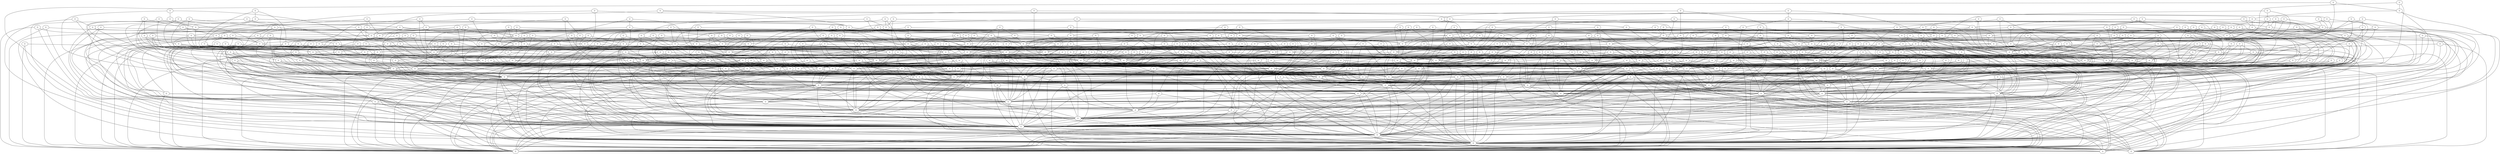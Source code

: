 graph {
    0 [ label = "()" ]
    1 [ label = "()" ]
    2 [ label = "()" ]
    3 [ label = "()" ]
    4 [ label = "()" ]
    5 [ label = "()" ]
    6 [ label = "()" ]
    7 [ label = "()" ]
    8 [ label = "()" ]
    9 [ label = "()" ]
    10 [ label = "()" ]
    11 [ label = "()" ]
    12 [ label = "()" ]
    13 [ label = "()" ]
    14 [ label = "()" ]
    15 [ label = "()" ]
    16 [ label = "()" ]
    17 [ label = "()" ]
    18 [ label = "()" ]
    19 [ label = "()" ]
    20 [ label = "()" ]
    21 [ label = "()" ]
    22 [ label = "()" ]
    23 [ label = "()" ]
    24 [ label = "()" ]
    25 [ label = "()" ]
    26 [ label = "()" ]
    27 [ label = "()" ]
    28 [ label = "()" ]
    29 [ label = "()" ]
    30 [ label = "()" ]
    31 [ label = "()" ]
    32 [ label = "()" ]
    33 [ label = "()" ]
    34 [ label = "()" ]
    35 [ label = "()" ]
    36 [ label = "()" ]
    37 [ label = "()" ]
    38 [ label = "()" ]
    39 [ label = "()" ]
    40 [ label = "()" ]
    41 [ label = "()" ]
    42 [ label = "()" ]
    43 [ label = "()" ]
    44 [ label = "()" ]
    45 [ label = "()" ]
    46 [ label = "()" ]
    47 [ label = "()" ]
    48 [ label = "()" ]
    49 [ label = "()" ]
    50 [ label = "()" ]
    51 [ label = "()" ]
    52 [ label = "()" ]
    53 [ label = "()" ]
    54 [ label = "()" ]
    55 [ label = "()" ]
    56 [ label = "()" ]
    57 [ label = "()" ]
    58 [ label = "()" ]
    59 [ label = "()" ]
    60 [ label = "()" ]
    61 [ label = "()" ]
    62 [ label = "()" ]
    63 [ label = "()" ]
    64 [ label = "()" ]
    65 [ label = "()" ]
    66 [ label = "()" ]
    67 [ label = "()" ]
    68 [ label = "()" ]
    69 [ label = "()" ]
    70 [ label = "()" ]
    71 [ label = "()" ]
    72 [ label = "()" ]
    73 [ label = "()" ]
    74 [ label = "()" ]
    75 [ label = "()" ]
    76 [ label = "()" ]
    77 [ label = "()" ]
    78 [ label = "()" ]
    79 [ label = "()" ]
    80 [ label = "()" ]
    81 [ label = "()" ]
    82 [ label = "()" ]
    83 [ label = "()" ]
    84 [ label = "()" ]
    85 [ label = "()" ]
    86 [ label = "()" ]
    87 [ label = "()" ]
    88 [ label = "()" ]
    89 [ label = "()" ]
    90 [ label = "()" ]
    91 [ label = "()" ]
    92 [ label = "()" ]
    93 [ label = "()" ]
    94 [ label = "()" ]
    95 [ label = "()" ]
    96 [ label = "()" ]
    97 [ label = "()" ]
    98 [ label = "()" ]
    99 [ label = "()" ]
    100 [ label = "()" ]
    101 [ label = "()" ]
    102 [ label = "()" ]
    103 [ label = "()" ]
    104 [ label = "()" ]
    105 [ label = "()" ]
    106 [ label = "()" ]
    107 [ label = "()" ]
    108 [ label = "()" ]
    109 [ label = "()" ]
    110 [ label = "()" ]
    111 [ label = "()" ]
    112 [ label = "()" ]
    113 [ label = "()" ]
    114 [ label = "()" ]
    115 [ label = "()" ]
    116 [ label = "()" ]
    117 [ label = "()" ]
    118 [ label = "()" ]
    119 [ label = "()" ]
    120 [ label = "()" ]
    121 [ label = "()" ]
    122 [ label = "()" ]
    123 [ label = "()" ]
    124 [ label = "()" ]
    125 [ label = "()" ]
    126 [ label = "()" ]
    127 [ label = "()" ]
    128 [ label = "()" ]
    129 [ label = "()" ]
    130 [ label = "()" ]
    131 [ label = "()" ]
    132 [ label = "()" ]
    133 [ label = "()" ]
    134 [ label = "()" ]
    135 [ label = "()" ]
    136 [ label = "()" ]
    137 [ label = "()" ]
    138 [ label = "()" ]
    139 [ label = "()" ]
    140 [ label = "()" ]
    141 [ label = "()" ]
    142 [ label = "()" ]
    143 [ label = "()" ]
    144 [ label = "()" ]
    145 [ label = "()" ]
    146 [ label = "()" ]
    147 [ label = "()" ]
    148 [ label = "()" ]
    149 [ label = "()" ]
    150 [ label = "()" ]
    151 [ label = "()" ]
    152 [ label = "()" ]
    153 [ label = "()" ]
    154 [ label = "()" ]
    155 [ label = "()" ]
    156 [ label = "()" ]
    157 [ label = "()" ]
    158 [ label = "()" ]
    159 [ label = "()" ]
    160 [ label = "()" ]
    161 [ label = "()" ]
    162 [ label = "()" ]
    163 [ label = "()" ]
    164 [ label = "()" ]
    165 [ label = "()" ]
    166 [ label = "()" ]
    167 [ label = "()" ]
    168 [ label = "()" ]
    169 [ label = "()" ]
    170 [ label = "()" ]
    171 [ label = "()" ]
    172 [ label = "()" ]
    173 [ label = "()" ]
    174 [ label = "()" ]
    175 [ label = "()" ]
    176 [ label = "()" ]
    177 [ label = "()" ]
    178 [ label = "()" ]
    179 [ label = "()" ]
    180 [ label = "()" ]
    181 [ label = "()" ]
    182 [ label = "()" ]
    183 [ label = "()" ]
    184 [ label = "()" ]
    185 [ label = "()" ]
    186 [ label = "()" ]
    187 [ label = "()" ]
    188 [ label = "()" ]
    189 [ label = "()" ]
    190 [ label = "()" ]
    191 [ label = "()" ]
    192 [ label = "()" ]
    193 [ label = "()" ]
    194 [ label = "()" ]
    195 [ label = "()" ]
    196 [ label = "()" ]
    197 [ label = "()" ]
    198 [ label = "()" ]
    199 [ label = "()" ]
    200 [ label = "()" ]
    201 [ label = "()" ]
    202 [ label = "()" ]
    203 [ label = "()" ]
    204 [ label = "()" ]
    205 [ label = "()" ]
    206 [ label = "()" ]
    207 [ label = "()" ]
    208 [ label = "()" ]
    209 [ label = "()" ]
    210 [ label = "()" ]
    211 [ label = "()" ]
    212 [ label = "()" ]
    213 [ label = "()" ]
    214 [ label = "()" ]
    215 [ label = "()" ]
    216 [ label = "()" ]
    217 [ label = "()" ]
    218 [ label = "()" ]
    219 [ label = "()" ]
    220 [ label = "()" ]
    221 [ label = "()" ]
    222 [ label = "()" ]
    223 [ label = "()" ]
    224 [ label = "()" ]
    225 [ label = "()" ]
    226 [ label = "()" ]
    227 [ label = "()" ]
    228 [ label = "()" ]
    229 [ label = "()" ]
    230 [ label = "()" ]
    231 [ label = "()" ]
    232 [ label = "()" ]
    233 [ label = "()" ]
    234 [ label = "()" ]
    235 [ label = "()" ]
    236 [ label = "()" ]
    237 [ label = "()" ]
    238 [ label = "()" ]
    239 [ label = "()" ]
    240 [ label = "()" ]
    241 [ label = "()" ]
    242 [ label = "()" ]
    243 [ label = "()" ]
    244 [ label = "()" ]
    245 [ label = "()" ]
    246 [ label = "()" ]
    247 [ label = "()" ]
    248 [ label = "()" ]
    249 [ label = "()" ]
    250 [ label = "()" ]
    251 [ label = "()" ]
    252 [ label = "()" ]
    253 [ label = "()" ]
    254 [ label = "()" ]
    255 [ label = "()" ]
    256 [ label = "()" ]
    257 [ label = "()" ]
    258 [ label = "()" ]
    259 [ label = "()" ]
    260 [ label = "()" ]
    261 [ label = "()" ]
    262 [ label = "()" ]
    263 [ label = "()" ]
    264 [ label = "()" ]
    265 [ label = "()" ]
    266 [ label = "()" ]
    267 [ label = "()" ]
    268 [ label = "()" ]
    269 [ label = "()" ]
    270 [ label = "()" ]
    271 [ label = "()" ]
    272 [ label = "()" ]
    273 [ label = "()" ]
    274 [ label = "()" ]
    275 [ label = "()" ]
    276 [ label = "()" ]
    277 [ label = "()" ]
    278 [ label = "()" ]
    279 [ label = "()" ]
    280 [ label = "()" ]
    281 [ label = "()" ]
    282 [ label = "()" ]
    283 [ label = "()" ]
    284 [ label = "()" ]
    285 [ label = "()" ]
    286 [ label = "()" ]
    287 [ label = "()" ]
    288 [ label = "()" ]
    289 [ label = "()" ]
    290 [ label = "()" ]
    291 [ label = "()" ]
    292 [ label = "()" ]
    293 [ label = "()" ]
    294 [ label = "()" ]
    295 [ label = "()" ]
    296 [ label = "()" ]
    297 [ label = "()" ]
    298 [ label = "()" ]
    299 [ label = "()" ]
    300 [ label = "()" ]
    301 [ label = "()" ]
    302 [ label = "()" ]
    303 [ label = "()" ]
    304 [ label = "()" ]
    305 [ label = "()" ]
    306 [ label = "()" ]
    307 [ label = "()" ]
    308 [ label = "()" ]
    309 [ label = "()" ]
    310 [ label = "()" ]
    311 [ label = "()" ]
    312 [ label = "()" ]
    313 [ label = "()" ]
    314 [ label = "()" ]
    315 [ label = "()" ]
    316 [ label = "()" ]
    317 [ label = "()" ]
    318 [ label = "()" ]
    319 [ label = "()" ]
    320 [ label = "()" ]
    321 [ label = "()" ]
    322 [ label = "()" ]
    323 [ label = "()" ]
    324 [ label = "()" ]
    325 [ label = "()" ]
    326 [ label = "()" ]
    327 [ label = "()" ]
    328 [ label = "()" ]
    329 [ label = "()" ]
    330 [ label = "()" ]
    331 [ label = "()" ]
    332 [ label = "()" ]
    333 [ label = "()" ]
    334 [ label = "()" ]
    335 [ label = "()" ]
    336 [ label = "()" ]
    337 [ label = "()" ]
    338 [ label = "()" ]
    339 [ label = "()" ]
    340 [ label = "()" ]
    341 [ label = "()" ]
    342 [ label = "()" ]
    343 [ label = "()" ]
    344 [ label = "()" ]
    345 [ label = "()" ]
    346 [ label = "()" ]
    347 [ label = "()" ]
    348 [ label = "()" ]
    349 [ label = "()" ]
    350 [ label = "()" ]
    351 [ label = "()" ]
    352 [ label = "()" ]
    353 [ label = "()" ]
    354 [ label = "()" ]
    355 [ label = "()" ]
    356 [ label = "()" ]
    357 [ label = "()" ]
    358 [ label = "()" ]
    359 [ label = "()" ]
    360 [ label = "()" ]
    361 [ label = "()" ]
    362 [ label = "()" ]
    363 [ label = "()" ]
    364 [ label = "()" ]
    365 [ label = "()" ]
    366 [ label = "()" ]
    367 [ label = "()" ]
    368 [ label = "()" ]
    369 [ label = "()" ]
    370 [ label = "()" ]
    371 [ label = "()" ]
    372 [ label = "()" ]
    373 [ label = "()" ]
    374 [ label = "()" ]
    375 [ label = "()" ]
    376 [ label = "()" ]
    377 [ label = "()" ]
    378 [ label = "()" ]
    379 [ label = "()" ]
    380 [ label = "()" ]
    381 [ label = "()" ]
    382 [ label = "()" ]
    383 [ label = "()" ]
    384 [ label = "()" ]
    385 [ label = "()" ]
    386 [ label = "()" ]
    387 [ label = "()" ]
    388 [ label = "()" ]
    389 [ label = "()" ]
    390 [ label = "()" ]
    391 [ label = "()" ]
    392 [ label = "()" ]
    393 [ label = "()" ]
    394 [ label = "()" ]
    395 [ label = "()" ]
    396 [ label = "()" ]
    397 [ label = "()" ]
    398 [ label = "()" ]
    399 [ label = "()" ]
    400 [ label = "()" ]
    401 [ label = "()" ]
    402 [ label = "()" ]
    403 [ label = "()" ]
    404 [ label = "()" ]
    405 [ label = "()" ]
    406 [ label = "()" ]
    407 [ label = "()" ]
    408 [ label = "()" ]
    409 [ label = "()" ]
    410 [ label = "()" ]
    411 [ label = "()" ]
    412 [ label = "()" ]
    413 [ label = "()" ]
    414 [ label = "()" ]
    415 [ label = "()" ]
    416 [ label = "()" ]
    417 [ label = "()" ]
    418 [ label = "()" ]
    419 [ label = "()" ]
    420 [ label = "()" ]
    421 [ label = "()" ]
    422 [ label = "()" ]
    423 [ label = "()" ]
    424 [ label = "()" ]
    425 [ label = "()" ]
    426 [ label = "()" ]
    427 [ label = "()" ]
    428 [ label = "()" ]
    429 [ label = "()" ]
    430 [ label = "()" ]
    431 [ label = "()" ]
    432 [ label = "()" ]
    433 [ label = "()" ]
    434 [ label = "()" ]
    435 [ label = "()" ]
    436 [ label = "()" ]
    437 [ label = "()" ]
    438 [ label = "()" ]
    439 [ label = "()" ]
    440 [ label = "()" ]
    441 [ label = "()" ]
    442 [ label = "()" ]
    443 [ label = "()" ]
    444 [ label = "()" ]
    445 [ label = "()" ]
    446 [ label = "()" ]
    447 [ label = "()" ]
    448 [ label = "()" ]
    449 [ label = "()" ]
    450 [ label = "()" ]
    451 [ label = "()" ]
    452 [ label = "()" ]
    453 [ label = "()" ]
    454 [ label = "()" ]
    455 [ label = "()" ]
    456 [ label = "()" ]
    457 [ label = "()" ]
    458 [ label = "()" ]
    459 [ label = "()" ]
    460 [ label = "()" ]
    461 [ label = "()" ]
    462 [ label = "()" ]
    463 [ label = "()" ]
    464 [ label = "()" ]
    465 [ label = "()" ]
    466 [ label = "()" ]
    467 [ label = "()" ]
    468 [ label = "()" ]
    469 [ label = "()" ]
    470 [ label = "()" ]
    471 [ label = "()" ]
    472 [ label = "()" ]
    473 [ label = "()" ]
    474 [ label = "()" ]
    475 [ label = "()" ]
    476 [ label = "()" ]
    477 [ label = "()" ]
    478 [ label = "()" ]
    479 [ label = "()" ]
    480 [ label = "()" ]
    481 [ label = "()" ]
    482 [ label = "()" ]
    483 [ label = "()" ]
    484 [ label = "()" ]
    485 [ label = "()" ]
    486 [ label = "()" ]
    487 [ label = "()" ]
    488 [ label = "()" ]
    489 [ label = "()" ]
    490 [ label = "()" ]
    491 [ label = "()" ]
    492 [ label = "()" ]
    493 [ label = "()" ]
    494 [ label = "()" ]
    495 [ label = "()" ]
    496 [ label = "()" ]
    497 [ label = "()" ]
    498 [ label = "()" ]
    499 [ label = "()" ]
    0 -- 1 [ ]
    0 -- 2 [ ]
    0 -- 3 [ ]
    4 -- 0 [ ]
    4 -- 1 [ ]
    4 -- 2 [ ]
    5 -- 4 [ ]
    5 -- 0 [ ]
    5 -- 2 [ ]
    6 -- 4 [ ]
    6 -- 0 [ ]
    6 -- 5 [ ]
    7 -- 2 [ ]
    7 -- 4 [ ]
    7 -- 6 [ ]
    8 -- 5 [ ]
    8 -- 1 [ ]
    8 -- 7 [ ]
    9 -- 0 [ ]
    9 -- 6 [ ]
    9 -- 5 [ ]
    10 -- 0 [ ]
    10 -- 5 [ ]
    10 -- 6 [ ]
    11 -- 3 [ ]
    11 -- 0 [ ]
    11 -- 9 [ ]
    12 -- 1 [ ]
    12 -- 5 [ ]
    12 -- 2 [ ]
    13 -- 2 [ ]
    13 -- 8 [ ]
    13 -- 4 [ ]
    14 -- 7 [ ]
    14 -- 2 [ ]
    14 -- 0 [ ]
    15 -- 4 [ ]
    15 -- 13 [ ]
    15 -- 11 [ ]
    16 -- 4 [ ]
    16 -- 6 [ ]
    16 -- 11 [ ]
    17 -- 1 [ ]
    17 -- 14 [ ]
    17 -- 0 [ ]
    18 -- 7 [ ]
    18 -- 16 [ ]
    18 -- 0 [ ]
    19 -- 5 [ ]
    19 -- 0 [ ]
    19 -- 1 [ ]
    20 -- 2 [ ]
    20 -- 3 [ ]
    20 -- 0 [ ]
    21 -- 2 [ ]
    21 -- 7 [ ]
    21 -- 5 [ ]
    22 -- 2 [ ]
    22 -- 15 [ ]
    22 -- 3 [ ]
    23 -- 1 [ ]
    23 -- 5 [ ]
    23 -- 8 [ ]
    24 -- 0 [ ]
    24 -- 4 [ ]
    24 -- 3 [ ]
    25 -- 5 [ ]
    25 -- 20 [ ]
    25 -- 17 [ ]
    26 -- 6 [ ]
    26 -- 1 [ ]
    26 -- 9 [ ]
    27 -- 0 [ ]
    27 -- 2 [ ]
    27 -- 6 [ ]
    28 -- 11 [ ]
    28 -- 0 [ ]
    28 -- 18 [ ]
    29 -- 0 [ ]
    29 -- 15 [ ]
    29 -- 9 [ ]
    30 -- 6 [ ]
    30 -- 5 [ ]
    30 -- 23 [ ]
    31 -- 2 [ ]
    31 -- 4 [ ]
    31 -- 17 [ ]
    32 -- 5 [ ]
    32 -- 6 [ ]
    32 -- 25 [ ]
    33 -- 11 [ ]
    33 -- 3 [ ]
    33 -- 4 [ ]
    34 -- 2 [ ]
    34 -- 27 [ ]
    34 -- 4 [ ]
    35 -- 13 [ ]
    35 -- 22 [ ]
    35 -- 5 [ ]
    36 -- 30 [ ]
    36 -- 5 [ ]
    36 -- 27 [ ]
    37 -- 27 [ ]
    37 -- 22 [ ]
    37 -- 32 [ ]
    38 -- 16 [ ]
    38 -- 34 [ ]
    38 -- 7 [ ]
    39 -- 9 [ ]
    39 -- 0 [ ]
    39 -- 23 [ ]
    40 -- 19 [ ]
    40 -- 7 [ ]
    40 -- 17 [ ]
    41 -- 34 [ ]
    41 -- 2 [ ]
    41 -- 12 [ ]
    42 -- 21 [ ]
    42 -- 0 [ ]
    42 -- 4 [ ]
    43 -- 12 [ ]
    43 -- 32 [ ]
    43 -- 0 [ ]
    44 -- 1 [ ]
    44 -- 27 [ ]
    44 -- 3 [ ]
    45 -- 2 [ ]
    45 -- 12 [ ]
    45 -- 0 [ ]
    46 -- 37 [ ]
    46 -- 0 [ ]
    46 -- 21 [ ]
    47 -- 2 [ ]
    47 -- 0 [ ]
    47 -- 43 [ ]
    48 -- 18 [ ]
    48 -- 5 [ ]
    48 -- 28 [ ]
    49 -- 28 [ ]
    49 -- 2 [ ]
    49 -- 6 [ ]
    50 -- 23 [ ]
    50 -- 27 [ ]
    50 -- 31 [ ]
    51 -- 3 [ ]
    51 -- 4 [ ]
    51 -- 33 [ ]
    52 -- 34 [ ]
    52 -- 16 [ ]
    52 -- 11 [ ]
    53 -- 52 [ ]
    53 -- 22 [ ]
    53 -- 3 [ ]
    54 -- 25 [ ]
    54 -- 26 [ ]
    54 -- 51 [ ]
    55 -- 27 [ ]
    55 -- 29 [ ]
    55 -- 5 [ ]
    56 -- 2 [ ]
    56 -- 49 [ ]
    56 -- 33 [ ]
    57 -- 23 [ ]
    57 -- 45 [ ]
    57 -- 0 [ ]
    58 -- 23 [ ]
    58 -- 43 [ ]
    58 -- 6 [ ]
    59 -- 0 [ ]
    59 -- 41 [ ]
    59 -- 52 [ ]
    60 -- 16 [ ]
    60 -- 42 [ ]
    60 -- 18 [ ]
    61 -- 0 [ ]
    61 -- 31 [ ]
    61 -- 28 [ ]
    62 -- 5 [ ]
    62 -- 60 [ ]
    62 -- 54 [ ]
    63 -- 5 [ ]
    63 -- 2 [ ]
    63 -- 32 [ ]
    64 -- 0 [ ]
    64 -- 1 [ ]
    64 -- 2 [ ]
    65 -- 22 [ ]
    65 -- 6 [ ]
    65 -- 7 [ ]
    66 -- 55 [ ]
    66 -- 30 [ ]
    66 -- 27 [ ]
    67 -- 37 [ ]
    67 -- 23 [ ]
    67 -- 16 [ ]
    68 -- 8 [ ]
    68 -- 23 [ ]
    68 -- 4 [ ]
    69 -- 61 [ ]
    69 -- 11 [ ]
    69 -- 15 [ ]
    70 -- 22 [ ]
    70 -- 6 [ ]
    70 -- 43 [ ]
    71 -- 64 [ ]
    71 -- 61 [ ]
    71 -- 31 [ ]
    72 -- 12 [ ]
    72 -- 54 [ ]
    72 -- 14 [ ]
    73 -- 70 [ ]
    73 -- 29 [ ]
    73 -- 14 [ ]
    74 -- 32 [ ]
    74 -- 43 [ ]
    74 -- 8 [ ]
    75 -- 55 [ ]
    75 -- 2 [ ]
    75 -- 71 [ ]
    76 -- 38 [ ]
    76 -- 29 [ ]
    76 -- 27 [ ]
    77 -- 61 [ ]
    77 -- 8 [ ]
    77 -- 35 [ ]
    78 -- 4 [ ]
    78 -- 50 [ ]
    78 -- 6 [ ]
    79 -- 11 [ ]
    79 -- 15 [ ]
    79 -- 43 [ ]
    80 -- 29 [ ]
    80 -- 31 [ ]
    80 -- 6 [ ]
    81 -- 12 [ ]
    81 -- 53 [ ]
    81 -- 23 [ ]
    82 -- 66 [ ]
    82 -- 21 [ ]
    82 -- 25 [ ]
    83 -- 39 [ ]
    83 -- 70 [ ]
    83 -- 18 [ ]
    84 -- 4 [ ]
    84 -- 35 [ ]
    84 -- 9 [ ]
    85 -- 35 [ ]
    85 -- 4 [ ]
    85 -- 21 [ ]
    86 -- 30 [ ]
    86 -- 5 [ ]
    86 -- 70 [ ]
    87 -- 70 [ ]
    87 -- 44 [ ]
    87 -- 60 [ ]
    88 -- 1 [ ]
    88 -- 2 [ ]
    88 -- 46 [ ]
    89 -- 85 [ ]
    89 -- 34 [ ]
    89 -- 60 [ ]
    90 -- 47 [ ]
    90 -- 2 [ ]
    90 -- 24 [ ]
    91 -- 45 [ ]
    91 -- 6 [ ]
    91 -- 26 [ ]
    92 -- 6 [ ]
    92 -- 20 [ ]
    92 -- 83 [ ]
    93 -- 2 [ ]
    93 -- 84 [ ]
    93 -- 22 [ ]
    94 -- 51 [ ]
    94 -- 20 [ ]
    94 -- 4 [ ]
    95 -- 6 [ ]
    95 -- 17 [ ]
    95 -- 29 [ ]
    96 -- 29 [ ]
    96 -- 34 [ ]
    96 -- 60 [ ]
    97 -- 65 [ ]
    97 -- 45 [ ]
    97 -- 70 [ ]
    98 -- 90 [ ]
    98 -- 0 [ ]
    98 -- 69 [ ]
    99 -- 0 [ ]
    99 -- 81 [ ]
    99 -- 8 [ ]
    100 -- 8 [ ]
    100 -- 17 [ ]
    100 -- 63 [ ]
    101 -- 5 [ ]
    101 -- 97 [ ]
    101 -- 49 [ ]
    102 -- 21 [ ]
    102 -- 56 [ ]
    102 -- 50 [ ]
    103 -- 94 [ ]
    103 -- 2 [ ]
    103 -- 34 [ ]
    104 -- 25 [ ]
    104 -- 65 [ ]
    104 -- 1 [ ]
    105 -- 78 [ ]
    105 -- 17 [ ]
    105 -- 76 [ ]
    106 -- 44 [ ]
    106 -- 71 [ ]
    106 -- 1 [ ]
    107 -- 44 [ ]
    107 -- 104 [ ]
    107 -- 0 [ ]
    108 -- 97 [ ]
    108 -- 22 [ ]
    108 -- 61 [ ]
    109 -- 102 [ ]
    109 -- 16 [ ]
    109 -- 4 [ ]
    110 -- 102 [ ]
    110 -- 65 [ ]
    110 -- 0 [ ]
    111 -- 107 [ ]
    111 -- 61 [ ]
    111 -- 63 [ ]
    112 -- 17 [ ]
    112 -- 85 [ ]
    112 -- 73 [ ]
    113 -- 34 [ ]
    113 -- 67 [ ]
    113 -- 60 [ ]
    114 -- 23 [ ]
    114 -- 48 [ ]
    114 -- 19 [ ]
    115 -- 57 [ ]
    115 -- 40 [ ]
    115 -- 52 [ ]
    116 -- 8 [ ]
    116 -- 0 [ ]
    116 -- 37 [ ]
    117 -- 64 [ ]
    117 -- 5 [ ]
    117 -- 103 [ ]
    118 -- 49 [ ]
    118 -- 101 [ ]
    118 -- 59 [ ]
    119 -- 9 [ ]
    119 -- 29 [ ]
    119 -- 5 [ ]
    120 -- 97 [ ]
    120 -- 51 [ ]
    120 -- 39 [ ]
    121 -- 21 [ ]
    121 -- 114 [ ]
    121 -- 108 [ ]
    122 -- 5 [ ]
    122 -- 2 [ ]
    122 -- 7 [ ]
    123 -- 8 [ ]
    123 -- 4 [ ]
    123 -- 6 [ ]
    124 -- 15 [ ]
    124 -- 19 [ ]
    124 -- 61 [ ]
    125 -- 22 [ ]
    125 -- 23 [ ]
    125 -- 28 [ ]
    126 -- 64 [ ]
    126 -- 61 [ ]
    126 -- 20 [ ]
    127 -- 29 [ ]
    127 -- 95 [ ]
    127 -- 21 [ ]
    128 -- 0 [ ]
    128 -- 113 [ ]
    128 -- 78 [ ]
    129 -- 32 [ ]
    129 -- 18 [ ]
    129 -- 34 [ ]
    130 -- 33 [ ]
    130 -- 0 [ ]
    130 -- 49 [ ]
    131 -- 37 [ ]
    131 -- 51 [ ]
    131 -- 39 [ ]
    132 -- 25 [ ]
    132 -- 52 [ ]
    132 -- 27 [ ]
    133 -- 5 [ ]
    133 -- 43 [ ]
    133 -- 72 [ ]
    134 -- 16 [ ]
    134 -- 1 [ ]
    134 -- 0 [ ]
    135 -- 27 [ ]
    135 -- 49 [ ]
    135 -- 1 [ ]
    136 -- 91 [ ]
    136 -- 66 [ ]
    136 -- 49 [ ]
    137 -- 61 [ ]
    137 -- 127 [ ]
    137 -- 33 [ ]
    138 -- 95 [ ]
    138 -- 2 [ ]
    138 -- 105 [ ]
    139 -- 5 [ ]
    139 -- 10 [ ]
    139 -- 100 [ ]
    140 -- 2 [ ]
    140 -- 55 [ ]
    140 -- 15 [ ]
    141 -- 90 [ ]
    141 -- 70 [ ]
    141 -- 26 [ ]
    142 -- 73 [ ]
    142 -- 25 [ ]
    142 -- 134 [ ]
    143 -- 0 [ ]
    143 -- 29 [ ]
    143 -- 47 [ ]
    144 -- 2 [ ]
    144 -- 93 [ ]
    144 -- 70 [ ]
    145 -- 134 [ ]
    145 -- 6 [ ]
    145 -- 121 [ ]
    146 -- 17 [ ]
    146 -- 132 [ ]
    146 -- 129 [ ]
    147 -- 34 [ ]
    147 -- 7 [ ]
    147 -- 4 [ ]
    148 -- 23 [ ]
    148 -- 89 [ ]
    148 -- 0 [ ]
    149 -- 20 [ ]
    149 -- 6 [ ]
    149 -- 23 [ ]
    150 -- 2 [ ]
    150 -- 51 [ ]
    150 -- 96 [ ]
    151 -- 15 [ ]
    151 -- 81 [ ]
    151 -- 20 [ ]
    152 -- 49 [ ]
    152 -- 74 [ ]
    152 -- 83 [ ]
    153 -- 0 [ ]
    153 -- 15 [ ]
    153 -- 138 [ ]
    154 -- 44 [ ]
    154 -- 7 [ ]
    154 -- 143 [ ]
    155 -- 21 [ ]
    155 -- 34 [ ]
    155 -- 25 [ ]
    156 -- 73 [ ]
    156 -- 43 [ ]
    156 -- 27 [ ]
    157 -- 6 [ ]
    157 -- 77 [ ]
    157 -- 28 [ ]
    158 -- 0 [ ]
    158 -- 111 [ ]
    158 -- 7 [ ]
    159 -- 3 [ ]
    159 -- 5 [ ]
    159 -- 71 [ ]
    160 -- 0 [ ]
    160 -- 22 [ ]
    160 -- 61 [ ]
    161 -- 38 [ ]
    161 -- 5 [ ]
    161 -- 83 [ ]
    162 -- 78 [ ]
    162 -- 12 [ ]
    162 -- 120 [ ]
    163 -- 123 [ ]
    163 -- 58 [ ]
    163 -- 52 [ ]
    164 -- 2 [ ]
    164 -- 103 [ ]
    164 -- 131 [ ]
    165 -- 52 [ ]
    165 -- 0 [ ]
    165 -- 30 [ ]
    166 -- 2 [ ]
    166 -- 81 [ ]
    166 -- 12 [ ]
    167 -- 33 [ ]
    167 -- 74 [ ]
    167 -- 84 [ ]
    168 -- 5 [ ]
    168 -- 165 [ ]
    168 -- 51 [ ]
    169 -- 55 [ ]
    169 -- 82 [ ]
    169 -- 6 [ ]
    170 -- 124 [ ]
    170 -- 25 [ ]
    170 -- 16 [ ]
    171 -- 115 [ ]
    171 -- 8 [ ]
    171 -- 13 [ ]
    172 -- 17 [ ]
    172 -- 171 [ ]
    172 -- 20 [ ]
    173 -- 59 [ ]
    173 -- 131 [ ]
    173 -- 56 [ ]
    174 -- 28 [ ]
    174 -- 44 [ ]
    174 -- 36 [ ]
    175 -- 22 [ ]
    175 -- 2 [ ]
    175 -- 173 [ ]
    176 -- 71 [ ]
    176 -- 2 [ ]
    176 -- 92 [ ]
    177 -- 14 [ ]
    177 -- 29 [ ]
    177 -- 35 [ ]
    178 -- 140 [ ]
    178 -- 133 [ ]
    178 -- 95 [ ]
    179 -- 31 [ ]
    179 -- 133 [ ]
    179 -- 3 [ ]
    180 -- 13 [ ]
    180 -- 155 [ ]
    180 -- 84 [ ]
    181 -- 173 [ ]
    181 -- 73 [ ]
    181 -- 21 [ ]
    182 -- 123 [ ]
    182 -- 93 [ ]
    182 -- 102 [ ]
    183 -- 0 [ ]
    183 -- 141 [ ]
    183 -- 152 [ ]
    184 -- 45 [ ]
    184 -- 52 [ ]
    184 -- 63 [ ]
    185 -- 101 [ ]
    185 -- 64 [ ]
    185 -- 89 [ ]
    186 -- 112 [ ]
    186 -- 55 [ ]
    186 -- 77 [ ]
    187 -- 15 [ ]
    187 -- 72 [ ]
    187 -- 52 [ ]
    188 -- 60 [ ]
    188 -- 46 [ ]
    188 -- 51 [ ]
    189 -- 22 [ ]
    189 -- 5 [ ]
    189 -- 75 [ ]
    190 -- 113 [ ]
    190 -- 25 [ ]
    190 -- 15 [ ]
    191 -- 125 [ ]
    191 -- 163 [ ]
    191 -- 47 [ ]
    192 -- 150 [ ]
    192 -- 92 [ ]
    192 -- 5 [ ]
    193 -- 154 [ ]
    193 -- 86 [ ]
    193 -- 24 [ ]
    194 -- 97 [ ]
    194 -- 107 [ ]
    194 -- 22 [ ]
    195 -- 3 [ ]
    195 -- 114 [ ]
    195 -- 44 [ ]
    196 -- 43 [ ]
    196 -- 20 [ ]
    196 -- 97 [ ]
    197 -- 61 [ ]
    197 -- 33 [ ]
    197 -- 42 [ ]
    198 -- 15 [ ]
    198 -- 5 [ ]
    198 -- 13 [ ]
    199 -- 23 [ ]
    199 -- 0 [ ]
    199 -- 7 [ ]
    200 -- 193 [ ]
    200 -- 139 [ ]
    200 -- 109 [ ]
    201 -- 21 [ ]
    201 -- 19 [ ]
    201 -- 35 [ ]
    202 -- 32 [ ]
    202 -- 5 [ ]
    202 -- 106 [ ]
    203 -- 51 [ ]
    203 -- 2 [ ]
    203 -- 145 [ ]
    204 -- 177 [ ]
    204 -- 151 [ ]
    204 -- 7 [ ]
    205 -- 20 [ ]
    205 -- 180 [ ]
    205 -- 17 [ ]
    206 -- 21 [ ]
    206 -- 68 [ ]
    206 -- 137 [ ]
    207 -- 41 [ ]
    207 -- 97 [ ]
    207 -- 92 [ ]
    208 -- 149 [ ]
    208 -- 83 [ ]
    208 -- 183 [ ]
    209 -- 59 [ ]
    209 -- 119 [ ]
    209 -- 147 [ ]
    210 -- 23 [ ]
    210 -- 5 [ ]
    210 -- 150 [ ]
    211 -- 109 [ ]
    211 -- 18 [ ]
    211 -- 26 [ ]
    212 -- 210 [ ]
    212 -- 112 [ ]
    212 -- 162 [ ]
    213 -- 0 [ ]
    213 -- 22 [ ]
    213 -- 54 [ ]
    214 -- 70 [ ]
    214 -- 178 [ ]
    214 -- 140 [ ]
    215 -- 74 [ ]
    215 -- 64 [ ]
    215 -- 39 [ ]
    216 -- 12 [ ]
    216 -- 80 [ ]
    216 -- 15 [ ]
    217 -- 7 [ ]
    217 -- 45 [ ]
    217 -- 50 [ ]
    218 -- 81 [ ]
    218 -- 159 [ ]
    218 -- 5 [ ]
    219 -- 131 [ ]
    219 -- 187 [ ]
    219 -- 105 [ ]
    220 -- 194 [ ]
    220 -- 143 [ ]
    220 -- 3 [ ]
    221 -- 43 [ ]
    221 -- 174 [ ]
    221 -- 51 [ ]
    222 -- 89 [ ]
    222 -- 81 [ ]
    222 -- 122 [ ]
    223 -- 41 [ ]
    223 -- 199 [ ]
    223 -- 37 [ ]
    224 -- 38 [ ]
    224 -- 12 [ ]
    224 -- 82 [ ]
    225 -- 160 [ ]
    225 -- 84 [ ]
    225 -- 7 [ ]
    226 -- 55 [ ]
    226 -- 206 [ ]
    226 -- 38 [ ]
    227 -- 115 [ ]
    227 -- 51 [ ]
    227 -- 158 [ ]
    228 -- 175 [ ]
    228 -- 33 [ ]
    228 -- 4 [ ]
    229 -- 177 [ ]
    229 -- 85 [ ]
    229 -- 222 [ ]
    230 -- 2 [ ]
    230 -- 5 [ ]
    230 -- 8 [ ]
    231 -- 173 [ ]
    231 -- 206 [ ]
    231 -- 6 [ ]
    232 -- 11 [ ]
    232 -- 205 [ ]
    232 -- 2 [ ]
    233 -- 127 [ ]
    233 -- 37 [ ]
    233 -- 15 [ ]
    234 -- 52 [ ]
    234 -- 1 [ ]
    234 -- 36 [ ]
    235 -- 84 [ ]
    235 -- 23 [ ]
    235 -- 129 [ ]
    236 -- 73 [ ]
    236 -- 148 [ ]
    236 -- 2 [ ]
    237 -- 2 [ ]
    237 -- 191 [ ]
    237 -- 8 [ ]
    238 -- 14 [ ]
    238 -- 229 [ ]
    238 -- 205 [ ]
    239 -- 173 [ ]
    239 -- 163 [ ]
    239 -- 5 [ ]
    240 -- 163 [ ]
    240 -- 5 [ ]
    240 -- 230 [ ]
    241 -- 11 [ ]
    241 -- 5 [ ]
    241 -- 131 [ ]
    242 -- 94 [ ]
    242 -- 97 [ ]
    242 -- 4 [ ]
    243 -- 102 [ ]
    243 -- 0 [ ]
    243 -- 222 [ ]
    244 -- 0 [ ]
    244 -- 45 [ ]
    244 -- 187 [ ]
    245 -- 1 [ ]
    245 -- 233 [ ]
    245 -- 11 [ ]
    246 -- 221 [ ]
    246 -- 143 [ ]
    246 -- 61 [ ]
    247 -- 112 [ ]
    247 -- 28 [ ]
    247 -- 54 [ ]
    248 -- 78 [ ]
    248 -- 18 [ ]
    248 -- 175 [ ]
    249 -- 228 [ ]
    249 -- 112 [ ]
    249 -- 2 [ ]
    250 -- 183 [ ]
    250 -- 13 [ ]
    250 -- 47 [ ]
    251 -- 18 [ ]
    251 -- 6 [ ]
    251 -- 55 [ ]
    252 -- 23 [ ]
    252 -- 169 [ ]
    252 -- 94 [ ]
    253 -- 2 [ ]
    253 -- 9 [ ]
    253 -- 82 [ ]
    254 -- 5 [ ]
    254 -- 121 [ ]
    254 -- 6 [ ]
    255 -- 13 [ ]
    255 -- 165 [ ]
    255 -- 61 [ ]
    256 -- 181 [ ]
    256 -- 100 [ ]
    256 -- 65 [ ]
    257 -- 51 [ ]
    257 -- 118 [ ]
    257 -- 26 [ ]
    258 -- 2 [ ]
    258 -- 84 [ ]
    258 -- 161 [ ]
    259 -- 242 [ ]
    259 -- 33 [ ]
    259 -- 76 [ ]
    260 -- 105 [ ]
    260 -- 51 [ ]
    260 -- 85 [ ]
    261 -- 46 [ ]
    261 -- 220 [ ]
    261 -- 4 [ ]
    262 -- 82 [ ]
    262 -- 122 [ ]
    262 -- 169 [ ]
    263 -- 12 [ ]
    263 -- 5 [ ]
    263 -- 101 [ ]
    264 -- 28 [ ]
    264 -- 63 [ ]
    264 -- 16 [ ]
    265 -- 134 [ ]
    265 -- 233 [ ]
    265 -- 13 [ ]
    266 -- 0 [ ]
    266 -- 89 [ ]
    266 -- 101 [ ]
    267 -- 134 [ ]
    267 -- 23 [ ]
    267 -- 238 [ ]
    268 -- 10 [ ]
    268 -- 195 [ ]
    268 -- 12 [ ]
    269 -- 160 [ ]
    269 -- 260 [ ]
    269 -- 215 [ ]
    270 -- 34 [ ]
    270 -- 51 [ ]
    270 -- 59 [ ]
    271 -- 101 [ ]
    271 -- 80 [ ]
    271 -- 196 [ ]
    272 -- 199 [ ]
    272 -- 81 [ ]
    272 -- 94 [ ]
    273 -- 84 [ ]
    273 -- 2 [ ]
    273 -- 1 [ ]
    274 -- 27 [ ]
    274 -- 2 [ ]
    274 -- 166 [ ]
    275 -- 23 [ ]
    275 -- 131 [ ]
    275 -- 148 [ ]
    276 -- 269 [ ]
    276 -- 134 [ ]
    276 -- 266 [ ]
    277 -- 26 [ ]
    277 -- 8 [ ]
    277 -- 124 [ ]
    278 -- 29 [ ]
    278 -- 113 [ ]
    278 -- 156 [ ]
    279 -- 94 [ ]
    279 -- 82 [ ]
    279 -- 199 [ ]
    280 -- 66 [ ]
    280 -- 105 [ ]
    280 -- 136 [ ]
    281 -- 188 [ ]
    281 -- 277 [ ]
    281 -- 271 [ ]
    282 -- 268 [ ]
    282 -- 180 [ ]
    282 -- 0 [ ]
    283 -- 35 [ ]
    283 -- 14 [ ]
    283 -- 201 [ ]
    284 -- 199 [ ]
    284 -- 5 [ ]
    284 -- 106 [ ]
    285 -- 5 [ ]
    285 -- 243 [ ]
    285 -- 233 [ ]
    286 -- 22 [ ]
    286 -- 106 [ ]
    286 -- 98 [ ]
    287 -- 5 [ ]
    287 -- 213 [ ]
    287 -- 21 [ ]
    288 -- 140 [ ]
    288 -- 90 [ ]
    288 -- 250 [ ]
    289 -- 19 [ ]
    289 -- 287 [ ]
    289 -- 35 [ ]
    290 -- 2 [ ]
    290 -- 17 [ ]
    290 -- 82 [ ]
    291 -- 5 [ ]
    291 -- 95 [ ]
    291 -- 211 [ ]
    292 -- 1 [ ]
    292 -- 29 [ ]
    292 -- 43 [ ]
    293 -- 89 [ ]
    293 -- 19 [ ]
    293 -- 182 [ ]
    294 -- 266 [ ]
    294 -- 25 [ ]
    294 -- 18 [ ]
    295 -- 277 [ ]
    295 -- 24 [ ]
    295 -- 5 [ ]
    296 -- 43 [ ]
    296 -- 175 [ ]
    296 -- 196 [ ]
    297 -- 47 [ ]
    297 -- 70 [ ]
    297 -- 69 [ ]
    298 -- 165 [ ]
    298 -- 4 [ ]
    298 -- 30 [ ]
    299 -- 15 [ ]
    299 -- 19 [ ]
    299 -- 252 [ ]
    300 -- 102 [ ]
    300 -- 72 [ ]
    300 -- 188 [ ]
    301 -- 52 [ ]
    301 -- 27 [ ]
    301 -- 5 [ ]
    302 -- 99 [ ]
    302 -- 34 [ ]
    302 -- 86 [ ]
    303 -- 44 [ ]
    303 -- 247 [ ]
    303 -- 81 [ ]
    304 -- 170 [ ]
    304 -- 53 [ ]
    304 -- 104 [ ]
    305 -- 7 [ ]
    305 -- 99 [ ]
    305 -- 58 [ ]
    306 -- 21 [ ]
    306 -- 134 [ ]
    306 -- 25 [ ]
    307 -- 5 [ ]
    307 -- 113 [ ]
    307 -- 43 [ ]
    308 -- 34 [ ]
    308 -- 45 [ ]
    308 -- 206 [ ]
    309 -- 97 [ ]
    309 -- 35 [ ]
    309 -- 175 [ ]
    310 -- 252 [ ]
    310 -- 199 [ ]
    310 -- 90 [ ]
    311 -- 136 [ ]
    311 -- 2 [ ]
    311 -- 0 [ ]
    312 -- 164 [ ]
    312 -- 117 [ ]
    312 -- 26 [ ]
    313 -- 207 [ ]
    313 -- 0 [ ]
    313 -- 264 [ ]
    314 -- 45 [ ]
    314 -- 104 [ ]
    314 -- 115 [ ]
    315 -- 17 [ ]
    315 -- 301 [ ]
    315 -- 247 [ ]
    316 -- 164 [ ]
    316 -- 43 [ ]
    316 -- 80 [ ]
    317 -- 25 [ ]
    317 -- 163 [ ]
    317 -- 145 [ ]
    318 -- 41 [ ]
    318 -- 22 [ ]
    318 -- 162 [ ]
    319 -- 137 [ ]
    319 -- 13 [ ]
    319 -- 12 [ ]
    320 -- 195 [ ]
    320 -- 167 [ ]
    320 -- 89 [ ]
    321 -- 51 [ ]
    321 -- 0 [ ]
    321 -- 60 [ ]
    322 -- 148 [ ]
    322 -- 64 [ ]
    322 -- 138 [ ]
    323 -- 0 [ ]
    323 -- 38 [ ]
    323 -- 123 [ ]
    324 -- 59 [ ]
    324 -- 131 [ ]
    324 -- 69 [ ]
    325 -- 87 [ ]
    325 -- 17 [ ]
    325 -- 56 [ ]
    326 -- 4 [ ]
    326 -- 284 [ ]
    326 -- 5 [ ]
    327 -- 12 [ ]
    327 -- 285 [ ]
    327 -- 216 [ ]
    328 -- 97 [ ]
    328 -- 8 [ ]
    328 -- 200 [ ]
    329 -- 29 [ ]
    329 -- 81 [ ]
    329 -- 16 [ ]
    330 -- 2 [ ]
    330 -- 20 [ ]
    330 -- 15 [ ]
    331 -- 274 [ ]
    331 -- 41 [ ]
    331 -- 271 [ ]
    332 -- 78 [ ]
    332 -- 144 [ ]
    332 -- 69 [ ]
    333 -- 156 [ ]
    333 -- 78 [ ]
    333 -- 12 [ ]
    334 -- 8 [ ]
    334 -- 0 [ ]
    334 -- 110 [ ]
    335 -- 6 [ ]
    335 -- 27 [ ]
    335 -- 102 [ ]
    336 -- 122 [ ]
    336 -- 148 [ ]
    336 -- 15 [ ]
    337 -- 57 [ ]
    337 -- 90 [ ]
    337 -- 56 [ ]
    338 -- 206 [ ]
    338 -- 141 [ ]
    338 -- 64 [ ]
    339 -- 315 [ ]
    339 -- 16 [ ]
    339 -- 102 [ ]
    340 -- 8 [ ]
    340 -- 310 [ ]
    340 -- 52 [ ]
    341 -- 192 [ ]
    341 -- 8 [ ]
    341 -- 138 [ ]
    342 -- 23 [ ]
    342 -- 117 [ ]
    342 -- 1 [ ]
    343 -- 137 [ ]
    343 -- 141 [ ]
    343 -- 273 [ ]
    344 -- 314 [ ]
    344 -- 8 [ ]
    344 -- 43 [ ]
    345 -- 7 [ ]
    345 -- 110 [ ]
    345 -- 34 [ ]
    346 -- 154 [ ]
    346 -- 232 [ ]
    346 -- 70 [ ]
    347 -- 58 [ ]
    347 -- 137 [ ]
    347 -- 1 [ ]
    348 -- 260 [ ]
    348 -- 78 [ ]
    348 -- 146 [ ]
    349 -- 16 [ ]
    349 -- 213 [ ]
    349 -- 321 [ ]
    350 -- 34 [ ]
    350 -- 346 [ ]
    350 -- 28 [ ]
    351 -- 348 [ ]
    351 -- 2 [ ]
    351 -- 5 [ ]
    352 -- 224 [ ]
    352 -- 53 [ ]
    352 -- 33 [ ]
    353 -- 167 [ ]
    353 -- 293 [ ]
    353 -- 138 [ ]
    354 -- 162 [ ]
    354 -- 85 [ ]
    354 -- 19 [ ]
    355 -- 247 [ ]
    355 -- 103 [ ]
    355 -- 275 [ ]
    356 -- 220 [ ]
    356 -- 343 [ ]
    356 -- 105 [ ]
    357 -- 299 [ ]
    357 -- 17 [ ]
    357 -- 96 [ ]
    358 -- 199 [ ]
    358 -- 101 [ ]
    358 -- 9 [ ]
    359 -- 343 [ ]
    359 -- 207 [ ]
    359 -- 241 [ ]
    360 -- 90 [ ]
    360 -- 27 [ ]
    360 -- 94 [ ]
    361 -- 126 [ ]
    361 -- 6 [ ]
    361 -- 145 [ ]
    362 -- 14 [ ]
    362 -- 209 [ ]
    362 -- 51 [ ]
    363 -- 9 [ ]
    363 -- 186 [ ]
    363 -- 210 [ ]
    364 -- 93 [ ]
    364 -- 15 [ ]
    364 -- 101 [ ]
    365 -- 282 [ ]
    365 -- 139 [ ]
    365 -- 37 [ ]
    366 -- 47 [ ]
    366 -- 248 [ ]
    366 -- 317 [ ]
    367 -- 266 [ ]
    367 -- 5 [ ]
    367 -- 32 [ ]
    368 -- 177 [ ]
    368 -- 248 [ ]
    368 -- 191 [ ]
    369 -- 110 [ ]
    369 -- 214 [ ]
    369 -- 121 [ ]
    370 -- 101 [ ]
    370 -- 35 [ ]
    370 -- 19 [ ]
    371 -- 49 [ ]
    371 -- 298 [ ]
    371 -- 17 [ ]
    372 -- 72 [ ]
    372 -- 38 [ ]
    372 -- 147 [ ]
    373 -- 71 [ ]
    373 -- 193 [ ]
    373 -- 166 [ ]
    374 -- 32 [ ]
    374 -- 78 [ ]
    374 -- 367 [ ]
    375 -- 367 [ ]
    375 -- 0 [ ]
    375 -- 12 [ ]
    376 -- 344 [ ]
    376 -- 55 [ ]
    376 -- 331 [ ]
    377 -- 103 [ ]
    377 -- 133 [ ]
    377 -- 99 [ ]
    378 -- 4 [ ]
    378 -- 0 [ ]
    378 -- 64 [ ]
    379 -- 93 [ ]
    379 -- 22 [ ]
    379 -- 32 [ ]
    380 -- 265 [ ]
    380 -- 27 [ ]
    380 -- 52 [ ]
    381 -- 60 [ ]
    381 -- 127 [ ]
    381 -- 300 [ ]
    382 -- 339 [ ]
    382 -- 33 [ ]
    382 -- 0 [ ]
    383 -- 110 [ ]
    383 -- 5 [ ]
    383 -- 142 [ ]
    384 -- 137 [ ]
    384 -- 33 [ ]
    384 -- 289 [ ]
    385 -- 164 [ ]
    385 -- 263 [ ]
    385 -- 3 [ ]
    386 -- 19 [ ]
    386 -- 53 [ ]
    386 -- 37 [ ]
    387 -- 47 [ ]
    387 -- 131 [ ]
    387 -- 147 [ ]
    388 -- 345 [ ]
    388 -- 175 [ ]
    388 -- 18 [ ]
    389 -- 341 [ ]
    389 -- 53 [ ]
    389 -- 143 [ ]
    390 -- 176 [ ]
    390 -- 302 [ ]
    390 -- 15 [ ]
    391 -- 232 [ ]
    391 -- 55 [ ]
    391 -- 173 [ ]
    392 -- 64 [ ]
    392 -- 315 [ ]
    392 -- 263 [ ]
    393 -- 25 [ ]
    393 -- 12 [ ]
    393 -- 17 [ ]
    394 -- 0 [ ]
    394 -- 136 [ ]
    394 -- 385 [ ]
    395 -- 49 [ ]
    395 -- 60 [ ]
    395 -- 25 [ ]
    396 -- 70 [ ]
    396 -- 185 [ ]
    396 -- 175 [ ]
    397 -- 147 [ ]
    397 -- 65 [ ]
    397 -- 103 [ ]
    398 -- 343 [ ]
    398 -- 29 [ ]
    398 -- 65 [ ]
    399 -- 107 [ ]
    399 -- 61 [ ]
    399 -- 115 [ ]
    400 -- 81 [ ]
    400 -- 0 [ ]
    400 -- 159 [ ]
    401 -- 272 [ ]
    401 -- 84 [ ]
    401 -- 0 [ ]
    402 -- 59 [ ]
    402 -- 94 [ ]
    402 -- 2 [ ]
    403 -- 237 [ ]
    403 -- 192 [ ]
    403 -- 371 [ ]
    404 -- 358 [ ]
    404 -- 43 [ ]
    404 -- 0 [ ]
    405 -- 84 [ ]
    405 -- 140 [ ]
    405 -- 15 [ ]
    406 -- 142 [ ]
    406 -- 5 [ ]
    406 -- 309 [ ]
    407 -- 282 [ ]
    407 -- 190 [ ]
    407 -- 117 [ ]
    408 -- 13 [ ]
    408 -- 7 [ ]
    408 -- 85 [ ]
    409 -- 219 [ ]
    409 -- 88 [ ]
    409 -- 385 [ ]
    410 -- 219 [ ]
    410 -- 5 [ ]
    410 -- 154 [ ]
    411 -- 292 [ ]
    411 -- 230 [ ]
    411 -- 102 [ ]
    412 -- 4 [ ]
    412 -- 8 [ ]
    412 -- 9 [ ]
    413 -- 330 [ ]
    413 -- 213 [ ]
    413 -- 60 [ ]
    414 -- 334 [ ]
    414 -- 216 [ ]
    414 -- 169 [ ]
    415 -- 8 [ ]
    415 -- 61 [ ]
    415 -- 92 [ ]
    416 -- 93 [ ]
    416 -- 27 [ ]
    416 -- 217 [ ]
    417 -- 348 [ ]
    417 -- 229 [ ]
    417 -- 8 [ ]
    418 -- 5 [ ]
    418 -- 91 [ ]
    418 -- 9 [ ]
    419 -- 106 [ ]
    419 -- 42 [ ]
    419 -- 61 [ ]
    420 -- 166 [ ]
    420 -- 385 [ ]
    420 -- 25 [ ]
    421 -- 222 [ ]
    421 -- 105 [ ]
    421 -- 188 [ ]
    422 -- 18 [ ]
    422 -- 163 [ ]
    422 -- 121 [ ]
    423 -- 84 [ ]
    423 -- 152 [ ]
    423 -- 0 [ ]
    424 -- 352 [ ]
    424 -- 59 [ ]
    424 -- 0 [ ]
    425 -- 20 [ ]
    425 -- 183 [ ]
    425 -- 278 [ ]
    426 -- 352 [ ]
    426 -- 5 [ ]
    426 -- 2 [ ]
    427 -- 284 [ ]
    427 -- 127 [ ]
    427 -- 58 [ ]
    428 -- 134 [ ]
    428 -- 404 [ ]
    428 -- 5 [ ]
    429 -- 165 [ ]
    429 -- 2 [ ]
    429 -- 210 [ ]
    430 -- 60 [ ]
    430 -- 0 [ ]
    430 -- 22 [ ]
    431 -- 412 [ ]
    431 -- 150 [ ]
    431 -- 85 [ ]
    432 -- 382 [ ]
    432 -- 25 [ ]
    432 -- 137 [ ]
    433 -- 413 [ ]
    433 -- 8 [ ]
    433 -- 11 [ ]
    434 -- 419 [ ]
    434 -- 12 [ ]
    434 -- 130 [ ]
    435 -- 180 [ ]
    435 -- 59 [ ]
    435 -- 131 [ ]
    436 -- 162 [ ]
    436 -- 154 [ ]
    436 -- 199 [ ]
    437 -- 33 [ ]
    437 -- 333 [ ]
    437 -- 310 [ ]
    438 -- 399 [ ]
    438 -- 68 [ ]
    438 -- 52 [ ]
    439 -- 48 [ ]
    439 -- 22 [ ]
    439 -- 162 [ ]
    440 -- 16 [ ]
    440 -- 89 [ ]
    440 -- 81 [ ]
    441 -- 266 [ ]
    441 -- 102 [ ]
    441 -- 6 [ ]
    442 -- 191 [ ]
    442 -- 24 [ ]
    442 -- 52 [ ]
    443 -- 47 [ ]
    443 -- 5 [ ]
    443 -- 382 [ ]
    444 -- 5 [ ]
    444 -- 4 [ ]
    444 -- 214 [ ]
    445 -- 125 [ ]
    445 -- 2 [ ]
    445 -- 417 [ ]
    446 -- 53 [ ]
    446 -- 250 [ ]
    446 -- 20 [ ]
    447 -- 238 [ ]
    447 -- 131 [ ]
    447 -- 56 [ ]
    448 -- 8 [ ]
    448 -- 336 [ ]
    448 -- 283 [ ]
    449 -- 29 [ ]
    449 -- 178 [ ]
    449 -- 283 [ ]
    450 -- 248 [ ]
    450 -- 23 [ ]
    450 -- 70 [ ]
    451 -- 51 [ ]
    451 -- 289 [ ]
    451 -- 193 [ ]
    452 -- 180 [ ]
    452 -- 393 [ ]
    452 -- 43 [ ]
    453 -- 51 [ ]
    453 -- 155 [ ]
    453 -- 158 [ ]
    454 -- 56 [ ]
    454 -- 25 [ ]
    454 -- 133 [ ]
    455 -- 203 [ ]
    455 -- 204 [ ]
    455 -- 131 [ ]
    456 -- 313 [ ]
    456 -- 127 [ ]
    456 -- 55 [ ]
    457 -- 398 [ ]
    457 -- 79 [ ]
    457 -- 154 [ ]
    458 -- 162 [ ]
    458 -- 52 [ ]
    458 -- 85 [ ]
    459 -- 370 [ ]
    459 -- 1 [ ]
    459 -- 42 [ ]
    460 -- 266 [ ]
    460 -- 339 [ ]
    460 -- 295 [ ]
    461 -- 17 [ ]
    461 -- 19 [ ]
    461 -- 5 [ ]
    462 -- 22 [ ]
    462 -- 411 [ ]
    462 -- 238 [ ]
    463 -- 268 [ ]
    463 -- 0 [ ]
    463 -- 103 [ ]
    464 -- 243 [ ]
    464 -- 107 [ ]
    464 -- 211 [ ]
    465 -- 71 [ ]
    465 -- 157 [ ]
    465 -- 73 [ ]
    466 -- 159 [ ]
    466 -- 91 [ ]
    466 -- 208 [ ]
    467 -- 4 [ ]
    467 -- 6 [ ]
    467 -- 25 [ ]
    468 -- 26 [ ]
    468 -- 20 [ ]
    468 -- 51 [ ]
    469 -- 214 [ ]
    469 -- 295 [ ]
    469 -- 38 [ ]
    470 -- 165 [ ]
    470 -- 368 [ ]
    470 -- 424 [ ]
    471 -- 343 [ ]
    471 -- 293 [ ]
    471 -- 175 [ ]
    472 -- 222 [ ]
    472 -- 34 [ ]
    472 -- 134 [ ]
    473 -- 424 [ ]
    473 -- 71 [ ]
    473 -- 213 [ ]
    474 -- 268 [ ]
    474 -- 5 [ ]
    474 -- 191 [ ]
    475 -- 41 [ ]
    475 -- 279 [ ]
    475 -- 200 [ ]
    476 -- 112 [ ]
    476 -- 70 [ ]
    476 -- 49 [ ]
    477 -- 106 [ ]
    477 -- 165 [ ]
    477 -- 115 [ ]
    478 -- 147 [ ]
    478 -- 78 [ ]
    478 -- 201 [ ]
    479 -- 289 [ ]
    479 -- 5 [ ]
    479 -- 282 [ ]
    480 -- 100 [ ]
    480 -- 27 [ ]
    480 -- 272 [ ]
    481 -- 82 [ ]
    481 -- 177 [ ]
    481 -- 17 [ ]
    482 -- 200 [ ]
    482 -- 446 [ ]
    482 -- 274 [ ]
    483 -- 34 [ ]
    483 -- 449 [ ]
    483 -- 468 [ ]
    484 -- 38 [ ]
    484 -- 47 [ ]
    484 -- 64 [ ]
    485 -- 409 [ ]
    485 -- 52 [ ]
    485 -- 302 [ ]
    486 -- 126 [ ]
    486 -- 10 [ ]
    486 -- 43 [ ]
    487 -- 95 [ ]
    487 -- 390 [ ]
    487 -- 176 [ ]
    488 -- 172 [ ]
    488 -- 487 [ ]
    488 -- 345 [ ]
    489 -- 5 [ ]
    489 -- 199 [ ]
    489 -- 163 [ ]
    490 -- 44 [ ]
    490 -- 17 [ ]
    490 -- 188 [ ]
    491 -- 423 [ ]
    491 -- 44 [ ]
    491 -- 4 [ ]
    492 -- 78 [ ]
    492 -- 133 [ ]
    492 -- 448 [ ]
    493 -- 20 [ ]
    493 -- 2 [ ]
    493 -- 205 [ ]
    494 -- 96 [ ]
    494 -- 368 [ ]
    494 -- 342 [ ]
    495 -- 46 [ ]
    495 -- 475 [ ]
    495 -- 411 [ ]
    496 -- 23 [ ]
    496 -- 104 [ ]
    496 -- 6 [ ]
    497 -- 458 [ ]
    497 -- 274 [ ]
    497 -- 252 [ ]
    498 -- 420 [ ]
    498 -- 449 [ ]
    498 -- 8 [ ]
    499 -- 81 [ ]
    499 -- 11 [ ]
    499 -- 137 [ ]
}
